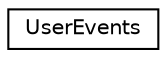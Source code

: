 digraph "Graphe hiérarchique des classes"
{
  edge [fontname="Helvetica",fontsize="10",labelfontname="Helvetica",labelfontsize="10"];
  node [fontname="Helvetica",fontsize="10",shape=record];
  rankdir="LR";
  Node1 [label="UserEvents",height=0.2,width=0.4,color="black", fillcolor="white", style="filled",URL="$struct_user_events.html"];
}
